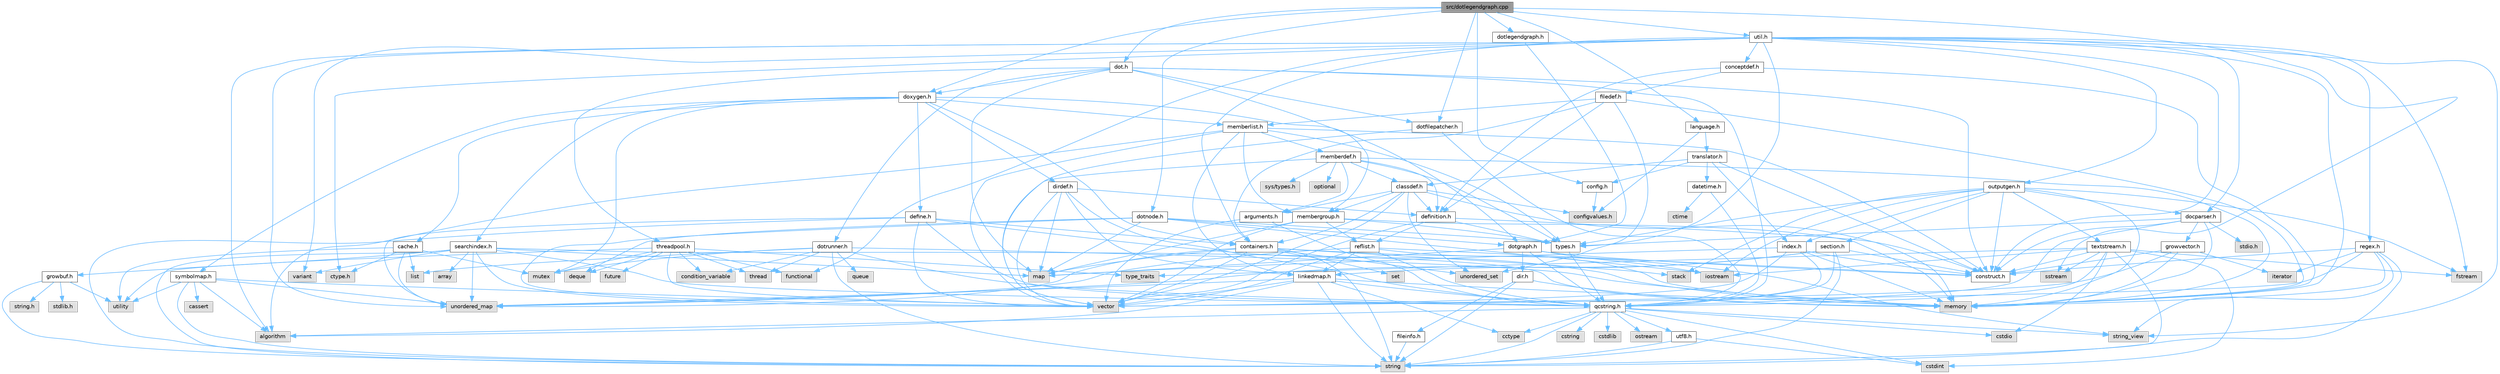 digraph "src/dotlegendgraph.cpp"
{
 // INTERACTIVE_SVG=YES
 // LATEX_PDF_SIZE
  bgcolor="transparent";
  edge [fontname=Helvetica,fontsize=10,labelfontname=Helvetica,labelfontsize=10];
  node [fontname=Helvetica,fontsize=10,shape=box,height=0.2,width=0.4];
  Node1 [id="Node000001",label="src/dotlegendgraph.cpp",height=0.2,width=0.4,color="gray40", fillcolor="grey60", style="filled", fontcolor="black",tooltip=" "];
  Node1 -> Node2 [id="edge1_Node000001_Node000002",color="steelblue1",style="solid",tooltip=" "];
  Node2 [id="Node000002",label="sstream",height=0.2,width=0.4,color="grey60", fillcolor="#E0E0E0", style="filled",tooltip=" "];
  Node1 -> Node3 [id="edge2_Node000001_Node000003",color="steelblue1",style="solid",tooltip=" "];
  Node3 [id="Node000003",label="dotlegendgraph.h",height=0.2,width=0.4,color="grey40", fillcolor="white", style="filled",URL="$d5/d76/dotlegendgraph_8h.html",tooltip=" "];
  Node3 -> Node4 [id="edge3_Node000003_Node000004",color="steelblue1",style="solid",tooltip=" "];
  Node4 [id="Node000004",label="dotgraph.h",height=0.2,width=0.4,color="grey40", fillcolor="white", style="filled",URL="$d0/daa/dotgraph_8h.html",tooltip=" "];
  Node4 -> Node5 [id="edge4_Node000004_Node000005",color="steelblue1",style="solid",tooltip=" "];
  Node5 [id="Node000005",label="iostream",height=0.2,width=0.4,color="grey60", fillcolor="#E0E0E0", style="filled",tooltip=" "];
  Node4 -> Node6 [id="edge5_Node000004_Node000006",color="steelblue1",style="solid",tooltip=" "];
  Node6 [id="Node000006",label="map",height=0.2,width=0.4,color="grey60", fillcolor="#E0E0E0", style="filled",tooltip=" "];
  Node4 -> Node7 [id="edge6_Node000004_Node000007",color="steelblue1",style="solid",tooltip=" "];
  Node7 [id="Node000007",label="qcstring.h",height=0.2,width=0.4,color="grey40", fillcolor="white", style="filled",URL="$d7/d5c/qcstring_8h.html",tooltip=" "];
  Node7 -> Node8 [id="edge7_Node000007_Node000008",color="steelblue1",style="solid",tooltip=" "];
  Node8 [id="Node000008",label="string",height=0.2,width=0.4,color="grey60", fillcolor="#E0E0E0", style="filled",tooltip=" "];
  Node7 -> Node9 [id="edge8_Node000007_Node000009",color="steelblue1",style="solid",tooltip=" "];
  Node9 [id="Node000009",label="string_view",height=0.2,width=0.4,color="grey60", fillcolor="#E0E0E0", style="filled",tooltip=" "];
  Node7 -> Node10 [id="edge9_Node000007_Node000010",color="steelblue1",style="solid",tooltip=" "];
  Node10 [id="Node000010",label="algorithm",height=0.2,width=0.4,color="grey60", fillcolor="#E0E0E0", style="filled",tooltip=" "];
  Node7 -> Node11 [id="edge10_Node000007_Node000011",color="steelblue1",style="solid",tooltip=" "];
  Node11 [id="Node000011",label="cctype",height=0.2,width=0.4,color="grey60", fillcolor="#E0E0E0", style="filled",tooltip=" "];
  Node7 -> Node12 [id="edge11_Node000007_Node000012",color="steelblue1",style="solid",tooltip=" "];
  Node12 [id="Node000012",label="cstring",height=0.2,width=0.4,color="grey60", fillcolor="#E0E0E0", style="filled",tooltip=" "];
  Node7 -> Node13 [id="edge12_Node000007_Node000013",color="steelblue1",style="solid",tooltip=" "];
  Node13 [id="Node000013",label="cstdio",height=0.2,width=0.4,color="grey60", fillcolor="#E0E0E0", style="filled",tooltip=" "];
  Node7 -> Node14 [id="edge13_Node000007_Node000014",color="steelblue1",style="solid",tooltip=" "];
  Node14 [id="Node000014",label="cstdlib",height=0.2,width=0.4,color="grey60", fillcolor="#E0E0E0", style="filled",tooltip=" "];
  Node7 -> Node15 [id="edge14_Node000007_Node000015",color="steelblue1",style="solid",tooltip=" "];
  Node15 [id="Node000015",label="cstdint",height=0.2,width=0.4,color="grey60", fillcolor="#E0E0E0", style="filled",tooltip=" "];
  Node7 -> Node16 [id="edge15_Node000007_Node000016",color="steelblue1",style="solid",tooltip=" "];
  Node16 [id="Node000016",label="ostream",height=0.2,width=0.4,color="grey60", fillcolor="#E0E0E0", style="filled",tooltip=" "];
  Node7 -> Node17 [id="edge16_Node000007_Node000017",color="steelblue1",style="solid",tooltip=" "];
  Node17 [id="Node000017",label="utf8.h",height=0.2,width=0.4,color="grey40", fillcolor="white", style="filled",URL="$db/d7c/utf8_8h.html",tooltip="Various UTF8 related helper functions."];
  Node17 -> Node15 [id="edge17_Node000017_Node000015",color="steelblue1",style="solid",tooltip=" "];
  Node17 -> Node8 [id="edge18_Node000017_Node000008",color="steelblue1",style="solid",tooltip=" "];
  Node4 -> Node18 [id="edge19_Node000004_Node000018",color="steelblue1",style="solid",tooltip=" "];
  Node18 [id="Node000018",label="dir.h",height=0.2,width=0.4,color="grey40", fillcolor="white", style="filled",URL="$df/d9c/dir_8h.html",tooltip=" "];
  Node18 -> Node8 [id="edge20_Node000018_Node000008",color="steelblue1",style="solid",tooltip=" "];
  Node18 -> Node19 [id="edge21_Node000018_Node000019",color="steelblue1",style="solid",tooltip=" "];
  Node19 [id="Node000019",label="memory",height=0.2,width=0.4,color="grey60", fillcolor="#E0E0E0", style="filled",tooltip=" "];
  Node18 -> Node20 [id="edge22_Node000018_Node000020",color="steelblue1",style="solid",tooltip=" "];
  Node20 [id="Node000020",label="fileinfo.h",height=0.2,width=0.4,color="grey40", fillcolor="white", style="filled",URL="$df/d45/fileinfo_8h.html",tooltip=" "];
  Node20 -> Node8 [id="edge23_Node000020_Node000008",color="steelblue1",style="solid",tooltip=" "];
  Node4 -> Node21 [id="edge24_Node000004_Node000021",color="steelblue1",style="solid",tooltip=" "];
  Node21 [id="Node000021",label="construct.h",height=0.2,width=0.4,color="grey40", fillcolor="white", style="filled",URL="$d7/dfc/construct_8h.html",tooltip=" "];
  Node1 -> Node22 [id="edge25_Node000001_Node000022",color="steelblue1",style="solid",tooltip=" "];
  Node22 [id="Node000022",label="util.h",height=0.2,width=0.4,color="grey40", fillcolor="white", style="filled",URL="$d8/d3c/util_8h.html",tooltip="A bunch of utility functions."];
  Node22 -> Node19 [id="edge26_Node000022_Node000019",color="steelblue1",style="solid",tooltip=" "];
  Node22 -> Node23 [id="edge27_Node000022_Node000023",color="steelblue1",style="solid",tooltip=" "];
  Node23 [id="Node000023",label="unordered_map",height=0.2,width=0.4,color="grey60", fillcolor="#E0E0E0", style="filled",tooltip=" "];
  Node22 -> Node10 [id="edge28_Node000022_Node000010",color="steelblue1",style="solid",tooltip=" "];
  Node22 -> Node24 [id="edge29_Node000022_Node000024",color="steelblue1",style="solid",tooltip=" "];
  Node24 [id="Node000024",label="functional",height=0.2,width=0.4,color="grey60", fillcolor="#E0E0E0", style="filled",tooltip=" "];
  Node22 -> Node25 [id="edge30_Node000022_Node000025",color="steelblue1",style="solid",tooltip=" "];
  Node25 [id="Node000025",label="fstream",height=0.2,width=0.4,color="grey60", fillcolor="#E0E0E0", style="filled",tooltip=" "];
  Node22 -> Node26 [id="edge31_Node000022_Node000026",color="steelblue1",style="solid",tooltip=" "];
  Node26 [id="Node000026",label="variant",height=0.2,width=0.4,color="grey60", fillcolor="#E0E0E0", style="filled",tooltip=" "];
  Node22 -> Node9 [id="edge32_Node000022_Node000009",color="steelblue1",style="solid",tooltip=" "];
  Node22 -> Node27 [id="edge33_Node000022_Node000027",color="steelblue1",style="solid",tooltip=" "];
  Node27 [id="Node000027",label="ctype.h",height=0.2,width=0.4,color="grey60", fillcolor="#E0E0E0", style="filled",tooltip=" "];
  Node22 -> Node28 [id="edge34_Node000022_Node000028",color="steelblue1",style="solid",tooltip=" "];
  Node28 [id="Node000028",label="types.h",height=0.2,width=0.4,color="grey40", fillcolor="white", style="filled",URL="$d9/d49/types_8h.html",tooltip="This file contains a number of basic enums and types."];
  Node28 -> Node7 [id="edge35_Node000028_Node000007",color="steelblue1",style="solid",tooltip=" "];
  Node22 -> Node29 [id="edge36_Node000022_Node000029",color="steelblue1",style="solid",tooltip=" "];
  Node29 [id="Node000029",label="docparser.h",height=0.2,width=0.4,color="grey40", fillcolor="white", style="filled",URL="$de/d9c/docparser_8h.html",tooltip=" "];
  Node29 -> Node30 [id="edge37_Node000029_Node000030",color="steelblue1",style="solid",tooltip=" "];
  Node30 [id="Node000030",label="stdio.h",height=0.2,width=0.4,color="grey60", fillcolor="#E0E0E0", style="filled",tooltip=" "];
  Node29 -> Node19 [id="edge38_Node000029_Node000019",color="steelblue1",style="solid",tooltip=" "];
  Node29 -> Node7 [id="edge39_Node000029_Node000007",color="steelblue1",style="solid",tooltip=" "];
  Node29 -> Node31 [id="edge40_Node000029_Node000031",color="steelblue1",style="solid",tooltip=" "];
  Node31 [id="Node000031",label="growvector.h",height=0.2,width=0.4,color="grey40", fillcolor="white", style="filled",URL="$d7/d50/growvector_8h.html",tooltip=" "];
  Node31 -> Node32 [id="edge41_Node000031_Node000032",color="steelblue1",style="solid",tooltip=" "];
  Node32 [id="Node000032",label="vector",height=0.2,width=0.4,color="grey60", fillcolor="#E0E0E0", style="filled",tooltip=" "];
  Node31 -> Node19 [id="edge42_Node000031_Node000019",color="steelblue1",style="solid",tooltip=" "];
  Node31 -> Node33 [id="edge43_Node000031_Node000033",color="steelblue1",style="solid",tooltip=" "];
  Node33 [id="Node000033",label="iterator",height=0.2,width=0.4,color="grey60", fillcolor="#E0E0E0", style="filled",tooltip=" "];
  Node31 -> Node21 [id="edge44_Node000031_Node000021",color="steelblue1",style="solid",tooltip=" "];
  Node29 -> Node21 [id="edge45_Node000029_Node000021",color="steelblue1",style="solid",tooltip=" "];
  Node29 -> Node28 [id="edge46_Node000029_Node000028",color="steelblue1",style="solid",tooltip=" "];
  Node22 -> Node34 [id="edge47_Node000022_Node000034",color="steelblue1",style="solid",tooltip=" "];
  Node34 [id="Node000034",label="containers.h",height=0.2,width=0.4,color="grey40", fillcolor="white", style="filled",URL="$d5/d75/containers_8h.html",tooltip=" "];
  Node34 -> Node32 [id="edge48_Node000034_Node000032",color="steelblue1",style="solid",tooltip=" "];
  Node34 -> Node8 [id="edge49_Node000034_Node000008",color="steelblue1",style="solid",tooltip=" "];
  Node34 -> Node9 [id="edge50_Node000034_Node000009",color="steelblue1",style="solid",tooltip=" "];
  Node34 -> Node35 [id="edge51_Node000034_Node000035",color="steelblue1",style="solid",tooltip=" "];
  Node35 [id="Node000035",label="set",height=0.2,width=0.4,color="grey60", fillcolor="#E0E0E0", style="filled",tooltip=" "];
  Node34 -> Node6 [id="edge52_Node000034_Node000006",color="steelblue1",style="solid",tooltip=" "];
  Node34 -> Node36 [id="edge53_Node000034_Node000036",color="steelblue1",style="solid",tooltip=" "];
  Node36 [id="Node000036",label="unordered_set",height=0.2,width=0.4,color="grey60", fillcolor="#E0E0E0", style="filled",tooltip=" "];
  Node34 -> Node23 [id="edge54_Node000034_Node000023",color="steelblue1",style="solid",tooltip=" "];
  Node34 -> Node37 [id="edge55_Node000034_Node000037",color="steelblue1",style="solid",tooltip=" "];
  Node37 [id="Node000037",label="stack",height=0.2,width=0.4,color="grey60", fillcolor="#E0E0E0", style="filled",tooltip=" "];
  Node22 -> Node38 [id="edge56_Node000022_Node000038",color="steelblue1",style="solid",tooltip=" "];
  Node38 [id="Node000038",label="outputgen.h",height=0.2,width=0.4,color="grey40", fillcolor="white", style="filled",URL="$df/d06/outputgen_8h.html",tooltip=" "];
  Node38 -> Node19 [id="edge57_Node000038_Node000019",color="steelblue1",style="solid",tooltip=" "];
  Node38 -> Node37 [id="edge58_Node000038_Node000037",color="steelblue1",style="solid",tooltip=" "];
  Node38 -> Node5 [id="edge59_Node000038_Node000005",color="steelblue1",style="solid",tooltip=" "];
  Node38 -> Node25 [id="edge60_Node000038_Node000025",color="steelblue1",style="solid",tooltip=" "];
  Node38 -> Node28 [id="edge61_Node000038_Node000028",color="steelblue1",style="solid",tooltip=" "];
  Node38 -> Node39 [id="edge62_Node000038_Node000039",color="steelblue1",style="solid",tooltip=" "];
  Node39 [id="Node000039",label="index.h",height=0.2,width=0.4,color="grey40", fillcolor="white", style="filled",URL="$d1/db5/index_8h.html",tooltip=" "];
  Node39 -> Node19 [id="edge63_Node000039_Node000019",color="steelblue1",style="solid",tooltip=" "];
  Node39 -> Node32 [id="edge64_Node000039_Node000032",color="steelblue1",style="solid",tooltip=" "];
  Node39 -> Node6 [id="edge65_Node000039_Node000006",color="steelblue1",style="solid",tooltip=" "];
  Node39 -> Node7 [id="edge66_Node000039_Node000007",color="steelblue1",style="solid",tooltip=" "];
  Node39 -> Node21 [id="edge67_Node000039_Node000021",color="steelblue1",style="solid",tooltip=" "];
  Node38 -> Node40 [id="edge68_Node000038_Node000040",color="steelblue1",style="solid",tooltip=" "];
  Node40 [id="Node000040",label="section.h",height=0.2,width=0.4,color="grey40", fillcolor="white", style="filled",URL="$d1/d2a/section_8h.html",tooltip=" "];
  Node40 -> Node8 [id="edge69_Node000040_Node000008",color="steelblue1",style="solid",tooltip=" "];
  Node40 -> Node23 [id="edge70_Node000040_Node000023",color="steelblue1",style="solid",tooltip=" "];
  Node40 -> Node7 [id="edge71_Node000040_Node000007",color="steelblue1",style="solid",tooltip=" "];
  Node40 -> Node41 [id="edge72_Node000040_Node000041",color="steelblue1",style="solid",tooltip=" "];
  Node41 [id="Node000041",label="linkedmap.h",height=0.2,width=0.4,color="grey40", fillcolor="white", style="filled",URL="$da/de1/linkedmap_8h.html",tooltip=" "];
  Node41 -> Node23 [id="edge73_Node000041_Node000023",color="steelblue1",style="solid",tooltip=" "];
  Node41 -> Node32 [id="edge74_Node000041_Node000032",color="steelblue1",style="solid",tooltip=" "];
  Node41 -> Node19 [id="edge75_Node000041_Node000019",color="steelblue1",style="solid",tooltip=" "];
  Node41 -> Node8 [id="edge76_Node000041_Node000008",color="steelblue1",style="solid",tooltip=" "];
  Node41 -> Node10 [id="edge77_Node000041_Node000010",color="steelblue1",style="solid",tooltip=" "];
  Node41 -> Node11 [id="edge78_Node000041_Node000011",color="steelblue1",style="solid",tooltip=" "];
  Node41 -> Node7 [id="edge79_Node000041_Node000007",color="steelblue1",style="solid",tooltip=" "];
  Node40 -> Node21 [id="edge80_Node000040_Node000021",color="steelblue1",style="solid",tooltip=" "];
  Node38 -> Node42 [id="edge81_Node000038_Node000042",color="steelblue1",style="solid",tooltip=" "];
  Node42 [id="Node000042",label="textstream.h",height=0.2,width=0.4,color="grey40", fillcolor="white", style="filled",URL="$d4/d7d/textstream_8h.html",tooltip=" "];
  Node42 -> Node8 [id="edge82_Node000042_Node000008",color="steelblue1",style="solid",tooltip=" "];
  Node42 -> Node5 [id="edge83_Node000042_Node000005",color="steelblue1",style="solid",tooltip=" "];
  Node42 -> Node2 [id="edge84_Node000042_Node000002",color="steelblue1",style="solid",tooltip=" "];
  Node42 -> Node15 [id="edge85_Node000042_Node000015",color="steelblue1",style="solid",tooltip=" "];
  Node42 -> Node13 [id="edge86_Node000042_Node000013",color="steelblue1",style="solid",tooltip=" "];
  Node42 -> Node25 [id="edge87_Node000042_Node000025",color="steelblue1",style="solid",tooltip=" "];
  Node42 -> Node43 [id="edge88_Node000042_Node000043",color="steelblue1",style="solid",tooltip=" "];
  Node43 [id="Node000043",label="type_traits",height=0.2,width=0.4,color="grey60", fillcolor="#E0E0E0", style="filled",tooltip=" "];
  Node42 -> Node7 [id="edge89_Node000042_Node000007",color="steelblue1",style="solid",tooltip=" "];
  Node42 -> Node21 [id="edge90_Node000042_Node000021",color="steelblue1",style="solid",tooltip=" "];
  Node38 -> Node29 [id="edge91_Node000038_Node000029",color="steelblue1",style="solid",tooltip=" "];
  Node38 -> Node21 [id="edge92_Node000038_Node000021",color="steelblue1",style="solid",tooltip=" "];
  Node22 -> Node44 [id="edge93_Node000022_Node000044",color="steelblue1",style="solid",tooltip=" "];
  Node44 [id="Node000044",label="regex.h",height=0.2,width=0.4,color="grey40", fillcolor="white", style="filled",URL="$d1/d21/regex_8h.html",tooltip=" "];
  Node44 -> Node19 [id="edge94_Node000044_Node000019",color="steelblue1",style="solid",tooltip=" "];
  Node44 -> Node8 [id="edge95_Node000044_Node000008",color="steelblue1",style="solid",tooltip=" "];
  Node44 -> Node9 [id="edge96_Node000044_Node000009",color="steelblue1",style="solid",tooltip=" "];
  Node44 -> Node32 [id="edge97_Node000044_Node000032",color="steelblue1",style="solid",tooltip=" "];
  Node44 -> Node33 [id="edge98_Node000044_Node000033",color="steelblue1",style="solid",tooltip=" "];
  Node44 -> Node21 [id="edge99_Node000044_Node000021",color="steelblue1",style="solid",tooltip=" "];
  Node22 -> Node45 [id="edge100_Node000022_Node000045",color="steelblue1",style="solid",tooltip=" "];
  Node45 [id="Node000045",label="conceptdef.h",height=0.2,width=0.4,color="grey40", fillcolor="white", style="filled",URL="$da/df1/conceptdef_8h.html",tooltip=" "];
  Node45 -> Node19 [id="edge101_Node000045_Node000019",color="steelblue1",style="solid",tooltip=" "];
  Node45 -> Node46 [id="edge102_Node000045_Node000046",color="steelblue1",style="solid",tooltip=" "];
  Node46 [id="Node000046",label="definition.h",height=0.2,width=0.4,color="grey40", fillcolor="white", style="filled",URL="$df/da1/definition_8h.html",tooltip=" "];
  Node46 -> Node32 [id="edge103_Node000046_Node000032",color="steelblue1",style="solid",tooltip=" "];
  Node46 -> Node28 [id="edge104_Node000046_Node000028",color="steelblue1",style="solid",tooltip=" "];
  Node46 -> Node47 [id="edge105_Node000046_Node000047",color="steelblue1",style="solid",tooltip=" "];
  Node47 [id="Node000047",label="reflist.h",height=0.2,width=0.4,color="grey40", fillcolor="white", style="filled",URL="$d1/d02/reflist_8h.html",tooltip=" "];
  Node47 -> Node32 [id="edge106_Node000047_Node000032",color="steelblue1",style="solid",tooltip=" "];
  Node47 -> Node23 [id="edge107_Node000047_Node000023",color="steelblue1",style="solid",tooltip=" "];
  Node47 -> Node19 [id="edge108_Node000047_Node000019",color="steelblue1",style="solid",tooltip=" "];
  Node47 -> Node7 [id="edge109_Node000047_Node000007",color="steelblue1",style="solid",tooltip=" "];
  Node47 -> Node41 [id="edge110_Node000047_Node000041",color="steelblue1",style="solid",tooltip=" "];
  Node47 -> Node21 [id="edge111_Node000047_Node000021",color="steelblue1",style="solid",tooltip=" "];
  Node46 -> Node21 [id="edge112_Node000046_Node000021",color="steelblue1",style="solid",tooltip=" "];
  Node45 -> Node48 [id="edge113_Node000045_Node000048",color="steelblue1",style="solid",tooltip=" "];
  Node48 [id="Node000048",label="filedef.h",height=0.2,width=0.4,color="grey40", fillcolor="white", style="filled",URL="$d4/d3a/filedef_8h.html",tooltip=" "];
  Node48 -> Node19 [id="edge114_Node000048_Node000019",color="steelblue1",style="solid",tooltip=" "];
  Node48 -> Node36 [id="edge115_Node000048_Node000036",color="steelblue1",style="solid",tooltip=" "];
  Node48 -> Node46 [id="edge116_Node000048_Node000046",color="steelblue1",style="solid",tooltip=" "];
  Node48 -> Node49 [id="edge117_Node000048_Node000049",color="steelblue1",style="solid",tooltip=" "];
  Node49 [id="Node000049",label="memberlist.h",height=0.2,width=0.4,color="grey40", fillcolor="white", style="filled",URL="$dd/d78/memberlist_8h.html",tooltip=" "];
  Node49 -> Node32 [id="edge118_Node000049_Node000032",color="steelblue1",style="solid",tooltip=" "];
  Node49 -> Node10 [id="edge119_Node000049_Node000010",color="steelblue1",style="solid",tooltip=" "];
  Node49 -> Node50 [id="edge120_Node000049_Node000050",color="steelblue1",style="solid",tooltip=" "];
  Node50 [id="Node000050",label="memberdef.h",height=0.2,width=0.4,color="grey40", fillcolor="white", style="filled",URL="$d4/d46/memberdef_8h.html",tooltip=" "];
  Node50 -> Node32 [id="edge121_Node000050_Node000032",color="steelblue1",style="solid",tooltip=" "];
  Node50 -> Node19 [id="edge122_Node000050_Node000019",color="steelblue1",style="solid",tooltip=" "];
  Node50 -> Node51 [id="edge123_Node000050_Node000051",color="steelblue1",style="solid",tooltip=" "];
  Node51 [id="Node000051",label="optional",height=0.2,width=0.4,color="grey60", fillcolor="#E0E0E0", style="filled",tooltip=" "];
  Node50 -> Node52 [id="edge124_Node000050_Node000052",color="steelblue1",style="solid",tooltip=" "];
  Node52 [id="Node000052",label="sys/types.h",height=0.2,width=0.4,color="grey60", fillcolor="#E0E0E0", style="filled",tooltip=" "];
  Node50 -> Node28 [id="edge125_Node000050_Node000028",color="steelblue1",style="solid",tooltip=" "];
  Node50 -> Node46 [id="edge126_Node000050_Node000046",color="steelblue1",style="solid",tooltip=" "];
  Node50 -> Node53 [id="edge127_Node000050_Node000053",color="steelblue1",style="solid",tooltip=" "];
  Node53 [id="Node000053",label="arguments.h",height=0.2,width=0.4,color="grey40", fillcolor="white", style="filled",URL="$df/d9b/arguments_8h.html",tooltip=" "];
  Node53 -> Node32 [id="edge128_Node000053_Node000032",color="steelblue1",style="solid",tooltip=" "];
  Node53 -> Node7 [id="edge129_Node000053_Node000007",color="steelblue1",style="solid",tooltip=" "];
  Node50 -> Node54 [id="edge130_Node000050_Node000054",color="steelblue1",style="solid",tooltip=" "];
  Node54 [id="Node000054",label="classdef.h",height=0.2,width=0.4,color="grey40", fillcolor="white", style="filled",URL="$d1/da6/classdef_8h.html",tooltip=" "];
  Node54 -> Node19 [id="edge131_Node000054_Node000019",color="steelblue1",style="solid",tooltip=" "];
  Node54 -> Node32 [id="edge132_Node000054_Node000032",color="steelblue1",style="solid",tooltip=" "];
  Node54 -> Node36 [id="edge133_Node000054_Node000036",color="steelblue1",style="solid",tooltip=" "];
  Node54 -> Node34 [id="edge134_Node000054_Node000034",color="steelblue1",style="solid",tooltip=" "];
  Node54 -> Node46 [id="edge135_Node000054_Node000046",color="steelblue1",style="solid",tooltip=" "];
  Node54 -> Node53 [id="edge136_Node000054_Node000053",color="steelblue1",style="solid",tooltip=" "];
  Node54 -> Node55 [id="edge137_Node000054_Node000055",color="steelblue1",style="solid",tooltip=" "];
  Node55 [id="Node000055",label="membergroup.h",height=0.2,width=0.4,color="grey40", fillcolor="white", style="filled",URL="$d9/d11/membergroup_8h.html",tooltip=" "];
  Node55 -> Node32 [id="edge138_Node000055_Node000032",color="steelblue1",style="solid",tooltip=" "];
  Node55 -> Node6 [id="edge139_Node000055_Node000006",color="steelblue1",style="solid",tooltip=" "];
  Node55 -> Node19 [id="edge140_Node000055_Node000019",color="steelblue1",style="solid",tooltip=" "];
  Node55 -> Node28 [id="edge141_Node000055_Node000028",color="steelblue1",style="solid",tooltip=" "];
  Node55 -> Node47 [id="edge142_Node000055_Node000047",color="steelblue1",style="solid",tooltip=" "];
  Node54 -> Node56 [id="edge143_Node000054_Node000056",color="steelblue1",style="solid",tooltip=" "];
  Node56 [id="Node000056",label="configvalues.h",height=0.2,width=0.4,color="grey60", fillcolor="#E0E0E0", style="filled",tooltip=" "];
  Node49 -> Node41 [id="edge144_Node000049_Node000041",color="steelblue1",style="solid",tooltip=" "];
  Node49 -> Node28 [id="edge145_Node000049_Node000028",color="steelblue1",style="solid",tooltip=" "];
  Node49 -> Node55 [id="edge146_Node000049_Node000055",color="steelblue1",style="solid",tooltip=" "];
  Node49 -> Node21 [id="edge147_Node000049_Node000021",color="steelblue1",style="solid",tooltip=" "];
  Node48 -> Node34 [id="edge148_Node000048_Node000034",color="steelblue1",style="solid",tooltip=" "];
  Node22 -> Node21 [id="edge149_Node000022_Node000021",color="steelblue1",style="solid",tooltip=" "];
  Node1 -> Node57 [id="edge150_Node000001_Node000057",color="steelblue1",style="solid",tooltip=" "];
  Node57 [id="Node000057",label="config.h",height=0.2,width=0.4,color="grey40", fillcolor="white", style="filled",URL="$db/d16/config_8h.html",tooltip=" "];
  Node57 -> Node56 [id="edge151_Node000057_Node000056",color="steelblue1",style="solid",tooltip=" "];
  Node1 -> Node58 [id="edge152_Node000001_Node000058",color="steelblue1",style="solid",tooltip=" "];
  Node58 [id="Node000058",label="doxygen.h",height=0.2,width=0.4,color="grey40", fillcolor="white", style="filled",URL="$d1/da1/doxygen_8h.html",tooltip=" "];
  Node58 -> Node59 [id="edge153_Node000058_Node000059",color="steelblue1",style="solid",tooltip=" "];
  Node59 [id="Node000059",label="mutex",height=0.2,width=0.4,color="grey60", fillcolor="#E0E0E0", style="filled",tooltip=" "];
  Node58 -> Node34 [id="edge154_Node000058_Node000034",color="steelblue1",style="solid",tooltip=" "];
  Node58 -> Node55 [id="edge155_Node000058_Node000055",color="steelblue1",style="solid",tooltip=" "];
  Node58 -> Node60 [id="edge156_Node000058_Node000060",color="steelblue1",style="solid",tooltip=" "];
  Node60 [id="Node000060",label="dirdef.h",height=0.2,width=0.4,color="grey40", fillcolor="white", style="filled",URL="$d6/d15/dirdef_8h.html",tooltip=" "];
  Node60 -> Node32 [id="edge157_Node000060_Node000032",color="steelblue1",style="solid",tooltip=" "];
  Node60 -> Node6 [id="edge158_Node000060_Node000006",color="steelblue1",style="solid",tooltip=" "];
  Node60 -> Node7 [id="edge159_Node000060_Node000007",color="steelblue1",style="solid",tooltip=" "];
  Node60 -> Node41 [id="edge160_Node000060_Node000041",color="steelblue1",style="solid",tooltip=" "];
  Node60 -> Node46 [id="edge161_Node000060_Node000046",color="steelblue1",style="solid",tooltip=" "];
  Node58 -> Node49 [id="edge162_Node000058_Node000049",color="steelblue1",style="solid",tooltip=" "];
  Node58 -> Node61 [id="edge163_Node000058_Node000061",color="steelblue1",style="solid",tooltip=" "];
  Node61 [id="Node000061",label="define.h",height=0.2,width=0.4,color="grey40", fillcolor="white", style="filled",URL="$df/d67/define_8h.html",tooltip=" "];
  Node61 -> Node32 [id="edge164_Node000061_Node000032",color="steelblue1",style="solid",tooltip=" "];
  Node61 -> Node19 [id="edge165_Node000061_Node000019",color="steelblue1",style="solid",tooltip=" "];
  Node61 -> Node8 [id="edge166_Node000061_Node000008",color="steelblue1",style="solid",tooltip=" "];
  Node61 -> Node23 [id="edge167_Node000061_Node000023",color="steelblue1",style="solid",tooltip=" "];
  Node61 -> Node7 [id="edge168_Node000061_Node000007",color="steelblue1",style="solid",tooltip=" "];
  Node61 -> Node34 [id="edge169_Node000061_Node000034",color="steelblue1",style="solid",tooltip=" "];
  Node58 -> Node62 [id="edge170_Node000058_Node000062",color="steelblue1",style="solid",tooltip=" "];
  Node62 [id="Node000062",label="cache.h",height=0.2,width=0.4,color="grey40", fillcolor="white", style="filled",URL="$d3/d26/cache_8h.html",tooltip=" "];
  Node62 -> Node63 [id="edge171_Node000062_Node000063",color="steelblue1",style="solid",tooltip=" "];
  Node63 [id="Node000063",label="list",height=0.2,width=0.4,color="grey60", fillcolor="#E0E0E0", style="filled",tooltip=" "];
  Node62 -> Node23 [id="edge172_Node000062_Node000023",color="steelblue1",style="solid",tooltip=" "];
  Node62 -> Node59 [id="edge173_Node000062_Node000059",color="steelblue1",style="solid",tooltip=" "];
  Node62 -> Node64 [id="edge174_Node000062_Node000064",color="steelblue1",style="solid",tooltip=" "];
  Node64 [id="Node000064",label="utility",height=0.2,width=0.4,color="grey60", fillcolor="#E0E0E0", style="filled",tooltip=" "];
  Node62 -> Node27 [id="edge175_Node000062_Node000027",color="steelblue1",style="solid",tooltip=" "];
  Node58 -> Node65 [id="edge176_Node000058_Node000065",color="steelblue1",style="solid",tooltip=" "];
  Node65 [id="Node000065",label="symbolmap.h",height=0.2,width=0.4,color="grey40", fillcolor="white", style="filled",URL="$d7/ddd/symbolmap_8h.html",tooltip=" "];
  Node65 -> Node10 [id="edge177_Node000065_Node000010",color="steelblue1",style="solid",tooltip=" "];
  Node65 -> Node23 [id="edge178_Node000065_Node000023",color="steelblue1",style="solid",tooltip=" "];
  Node65 -> Node32 [id="edge179_Node000065_Node000032",color="steelblue1",style="solid",tooltip=" "];
  Node65 -> Node8 [id="edge180_Node000065_Node000008",color="steelblue1",style="solid",tooltip=" "];
  Node65 -> Node64 [id="edge181_Node000065_Node000064",color="steelblue1",style="solid",tooltip=" "];
  Node65 -> Node66 [id="edge182_Node000065_Node000066",color="steelblue1",style="solid",tooltip=" "];
  Node66 [id="Node000066",label="cassert",height=0.2,width=0.4,color="grey60", fillcolor="#E0E0E0", style="filled",tooltip=" "];
  Node58 -> Node67 [id="edge183_Node000058_Node000067",color="steelblue1",style="solid",tooltip=" "];
  Node67 [id="Node000067",label="searchindex.h",height=0.2,width=0.4,color="grey40", fillcolor="white", style="filled",URL="$de/d07/searchindex_8h.html",tooltip="Web server based search engine."];
  Node67 -> Node19 [id="edge184_Node000067_Node000019",color="steelblue1",style="solid",tooltip=" "];
  Node67 -> Node32 [id="edge185_Node000067_Node000032",color="steelblue1",style="solid",tooltip=" "];
  Node67 -> Node6 [id="edge186_Node000067_Node000006",color="steelblue1",style="solid",tooltip=" "];
  Node67 -> Node23 [id="edge187_Node000067_Node000023",color="steelblue1",style="solid",tooltip=" "];
  Node67 -> Node8 [id="edge188_Node000067_Node000008",color="steelblue1",style="solid",tooltip=" "];
  Node67 -> Node68 [id="edge189_Node000067_Node000068",color="steelblue1",style="solid",tooltip=" "];
  Node68 [id="Node000068",label="array",height=0.2,width=0.4,color="grey60", fillcolor="#E0E0E0", style="filled",tooltip=" "];
  Node67 -> Node26 [id="edge190_Node000067_Node000026",color="steelblue1",style="solid",tooltip=" "];
  Node67 -> Node7 [id="edge191_Node000067_Node000007",color="steelblue1",style="solid",tooltip=" "];
  Node67 -> Node69 [id="edge192_Node000067_Node000069",color="steelblue1",style="solid",tooltip=" "];
  Node69 [id="Node000069",label="growbuf.h",height=0.2,width=0.4,color="grey40", fillcolor="white", style="filled",URL="$dd/d72/growbuf_8h.html",tooltip=" "];
  Node69 -> Node64 [id="edge193_Node000069_Node000064",color="steelblue1",style="solid",tooltip=" "];
  Node69 -> Node70 [id="edge194_Node000069_Node000070",color="steelblue1",style="solid",tooltip=" "];
  Node70 [id="Node000070",label="stdlib.h",height=0.2,width=0.4,color="grey60", fillcolor="#E0E0E0", style="filled",tooltip=" "];
  Node69 -> Node71 [id="edge195_Node000069_Node000071",color="steelblue1",style="solid",tooltip=" "];
  Node71 [id="Node000071",label="string.h",height=0.2,width=0.4,color="grey60", fillcolor="#E0E0E0", style="filled",tooltip=" "];
  Node69 -> Node8 [id="edge196_Node000069_Node000008",color="steelblue1",style="solid",tooltip=" "];
  Node1 -> Node72 [id="edge197_Node000001_Node000072",color="steelblue1",style="solid",tooltip=" "];
  Node72 [id="Node000072",label="dot.h",height=0.2,width=0.4,color="grey40", fillcolor="white", style="filled",URL="$d6/d4a/dot_8h.html",tooltip=" "];
  Node72 -> Node6 [id="edge198_Node000072_Node000006",color="steelblue1",style="solid",tooltip=" "];
  Node72 -> Node73 [id="edge199_Node000072_Node000073",color="steelblue1",style="solid",tooltip=" "];
  Node73 [id="Node000073",label="threadpool.h",height=0.2,width=0.4,color="grey40", fillcolor="white", style="filled",URL="$d3/d40/threadpool_8h.html",tooltip=" "];
  Node73 -> Node74 [id="edge200_Node000073_Node000074",color="steelblue1",style="solid",tooltip=" "];
  Node74 [id="Node000074",label="condition_variable",height=0.2,width=0.4,color="grey60", fillcolor="#E0E0E0", style="filled",tooltip=" "];
  Node73 -> Node75 [id="edge201_Node000073_Node000075",color="steelblue1",style="solid",tooltip=" "];
  Node75 [id="Node000075",label="deque",height=0.2,width=0.4,color="grey60", fillcolor="#E0E0E0", style="filled",tooltip=" "];
  Node73 -> Node24 [id="edge202_Node000073_Node000024",color="steelblue1",style="solid",tooltip=" "];
  Node73 -> Node76 [id="edge203_Node000073_Node000076",color="steelblue1",style="solid",tooltip=" "];
  Node76 [id="Node000076",label="future",height=0.2,width=0.4,color="grey60", fillcolor="#E0E0E0", style="filled",tooltip=" "];
  Node73 -> Node59 [id="edge204_Node000073_Node000059",color="steelblue1",style="solid",tooltip=" "];
  Node73 -> Node77 [id="edge205_Node000073_Node000077",color="steelblue1",style="solid",tooltip=" "];
  Node77 [id="Node000077",label="thread",height=0.2,width=0.4,color="grey60", fillcolor="#E0E0E0", style="filled",tooltip=" "];
  Node73 -> Node43 [id="edge206_Node000073_Node000043",color="steelblue1",style="solid",tooltip=" "];
  Node73 -> Node64 [id="edge207_Node000073_Node000064",color="steelblue1",style="solid",tooltip=" "];
  Node73 -> Node32 [id="edge208_Node000073_Node000032",color="steelblue1",style="solid",tooltip=" "];
  Node72 -> Node7 [id="edge209_Node000072_Node000007",color="steelblue1",style="solid",tooltip=" "];
  Node72 -> Node4 [id="edge210_Node000072_Node000004",color="steelblue1",style="solid",tooltip=" "];
  Node72 -> Node78 [id="edge211_Node000072_Node000078",color="steelblue1",style="solid",tooltip=" "];
  Node78 [id="Node000078",label="dotfilepatcher.h",height=0.2,width=0.4,color="grey40", fillcolor="white", style="filled",URL="$d3/d38/dotfilepatcher_8h.html",tooltip=" "];
  Node78 -> Node32 [id="edge212_Node000078_Node000032",color="steelblue1",style="solid",tooltip=" "];
  Node78 -> Node7 [id="edge213_Node000078_Node000007",color="steelblue1",style="solid",tooltip=" "];
  Node72 -> Node79 [id="edge214_Node000072_Node000079",color="steelblue1",style="solid",tooltip=" "];
  Node79 [id="Node000079",label="dotrunner.h",height=0.2,width=0.4,color="grey40", fillcolor="white", style="filled",URL="$d2/dd1/dotrunner_8h.html",tooltip=" "];
  Node79 -> Node8 [id="edge215_Node000079_Node000008",color="steelblue1",style="solid",tooltip=" "];
  Node79 -> Node77 [id="edge216_Node000079_Node000077",color="steelblue1",style="solid",tooltip=" "];
  Node79 -> Node63 [id="edge217_Node000079_Node000063",color="steelblue1",style="solid",tooltip=" "];
  Node79 -> Node80 [id="edge218_Node000079_Node000080",color="steelblue1",style="solid",tooltip=" "];
  Node80 [id="Node000080",label="queue",height=0.2,width=0.4,color="grey60", fillcolor="#E0E0E0", style="filled",tooltip=" "];
  Node79 -> Node59 [id="edge219_Node000079_Node000059",color="steelblue1",style="solid",tooltip=" "];
  Node79 -> Node74 [id="edge220_Node000079_Node000074",color="steelblue1",style="solid",tooltip=" "];
  Node79 -> Node19 [id="edge221_Node000079_Node000019",color="steelblue1",style="solid",tooltip=" "];
  Node79 -> Node7 [id="edge222_Node000079_Node000007",color="steelblue1",style="solid",tooltip=" "];
  Node72 -> Node58 [id="edge223_Node000072_Node000058",color="steelblue1",style="solid",tooltip=" "];
  Node72 -> Node21 [id="edge224_Node000072_Node000021",color="steelblue1",style="solid",tooltip=" "];
  Node1 -> Node81 [id="edge225_Node000001_Node000081",color="steelblue1",style="solid",tooltip=" "];
  Node81 [id="Node000081",label="language.h",height=0.2,width=0.4,color="grey40", fillcolor="white", style="filled",URL="$d8/dce/language_8h.html",tooltip=" "];
  Node81 -> Node82 [id="edge226_Node000081_Node000082",color="steelblue1",style="solid",tooltip=" "];
  Node82 [id="Node000082",label="translator.h",height=0.2,width=0.4,color="grey40", fillcolor="white", style="filled",URL="$d9/df1/translator_8h.html",tooltip=" "];
  Node82 -> Node54 [id="edge227_Node000082_Node000054",color="steelblue1",style="solid",tooltip=" "];
  Node82 -> Node57 [id="edge228_Node000082_Node000057",color="steelblue1",style="solid",tooltip=" "];
  Node82 -> Node83 [id="edge229_Node000082_Node000083",color="steelblue1",style="solid",tooltip=" "];
  Node83 [id="Node000083",label="datetime.h",height=0.2,width=0.4,color="grey40", fillcolor="white", style="filled",URL="$de/d1b/datetime_8h.html",tooltip=" "];
  Node83 -> Node84 [id="edge230_Node000083_Node000084",color="steelblue1",style="solid",tooltip=" "];
  Node84 [id="Node000084",label="ctime",height=0.2,width=0.4,color="grey60", fillcolor="#E0E0E0", style="filled",tooltip=" "];
  Node83 -> Node7 [id="edge231_Node000083_Node000007",color="steelblue1",style="solid",tooltip=" "];
  Node82 -> Node39 [id="edge232_Node000082_Node000039",color="steelblue1",style="solid",tooltip=" "];
  Node82 -> Node21 [id="edge233_Node000082_Node000021",color="steelblue1",style="solid",tooltip=" "];
  Node81 -> Node56 [id="edge234_Node000081_Node000056",color="steelblue1",style="solid",tooltip=" "];
  Node1 -> Node78 [id="edge235_Node000001_Node000078",color="steelblue1",style="solid",tooltip=" "];
  Node1 -> Node85 [id="edge236_Node000001_Node000085",color="steelblue1",style="solid",tooltip=" "];
  Node85 [id="Node000085",label="dotnode.h",height=0.2,width=0.4,color="grey40", fillcolor="white", style="filled",URL="$d8/d3b/dotnode_8h.html",tooltip=" "];
  Node85 -> Node32 [id="edge237_Node000085_Node000032",color="steelblue1",style="solid",tooltip=" "];
  Node85 -> Node6 [id="edge238_Node000085_Node000006",color="steelblue1",style="solid",tooltip=" "];
  Node85 -> Node75 [id="edge239_Node000085_Node000075",color="steelblue1",style="solid",tooltip=" "];
  Node85 -> Node5 [id="edge240_Node000085_Node000005",color="steelblue1",style="solid",tooltip=" "];
  Node85 -> Node28 [id="edge241_Node000085_Node000028",color="steelblue1",style="solid",tooltip=" "];
  Node85 -> Node4 [id="edge242_Node000085_Node000004",color="steelblue1",style="solid",tooltip=" "];
}
